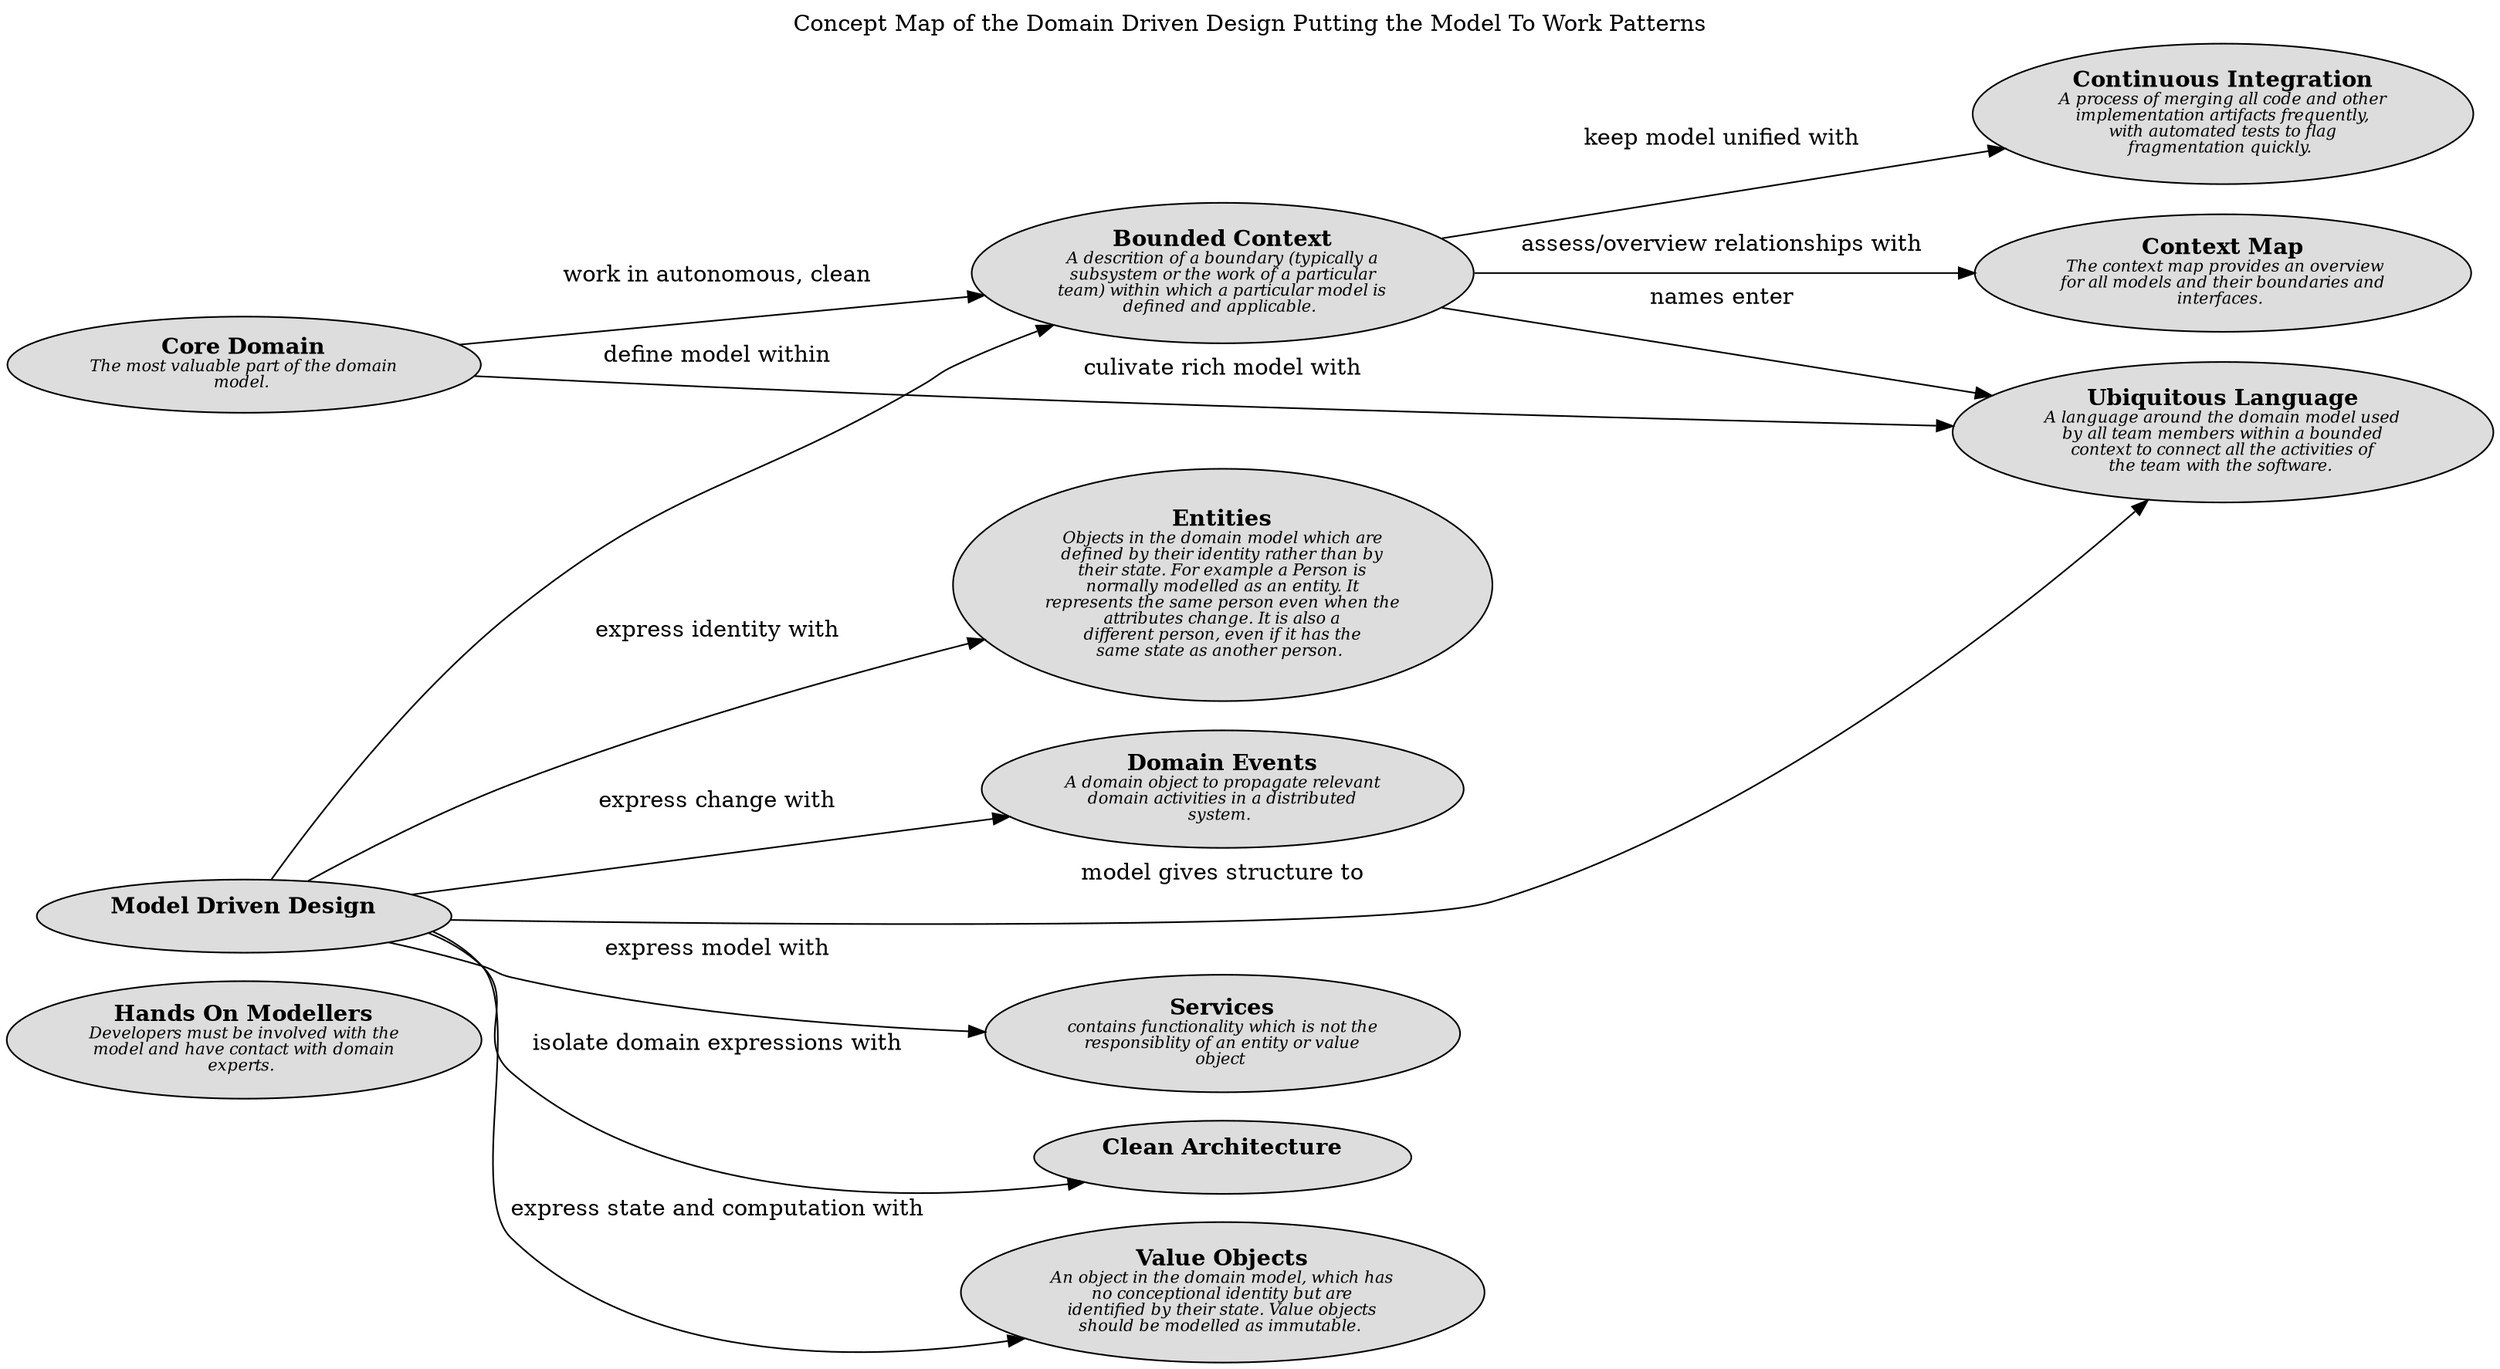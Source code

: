 digraph "Concept Map of the Domain Driven Design Putting the Model To Work Patterns" {
  labelloc= "t"
  label="Concept Map of the Domain Driven Design Putting the Model To Work Patterns"
  rankdir="LR"

  layout=dot
software_development_domain_driven_design_modelling__c_hands_on_modellers [shape=ellipse style=filled fillcolor="#dddddd" label=<<B>Hands On Modellers</B><BR/><FONT POINT-SIZE="10"><I>Developers must be involved with the<BR/>model and have contact with domain<BR/>experts. </I></FONT>>]
software_development_domain_driven_design_building_blocks__c_value_objects [shape=ellipse style=filled fillcolor="#dddddd" label=<<B>Value Objects</B><BR/><FONT POINT-SIZE="10"><I>An object in the domain model, which has<BR/>no conceptional identity but are<BR/>identified by their state. Value objects<BR/>should be modelled as immutable. </I></FONT>>]
software_development_domain_driven_design_modelling__c_bounded_context [shape=ellipse style=filled fillcolor="#dddddd" label=<<B>Bounded Context</B><BR/><FONT POINT-SIZE="10"><I>A descrition of a boundary (typically a<BR/>subsystem or the work of a particular<BR/>team) within which a particular model is<BR/>defined and applicable. </I></FONT>>]
software_development_domain_driven_design_modelling__c_model_driven_design [shape=ellipse style=filled fillcolor="#dddddd" label=<<B>Model Driven Design</B><BR/><FONT POINT-SIZE="10"><I> </I></FONT>>]
software_development_domain_driven_design_modelling__c_ubiquitous_language [shape=ellipse style=filled fillcolor="#dddddd" label=<<B>Ubiquitous Language</B><BR/><FONT POINT-SIZE="10"><I>A language around the domain model used<BR/>by all team members within a bounded<BR/>context to connect all the activities of<BR/>the team with the software. </I></FONT>>]
software_development_domain_driven_design_building_blocks__c_services [shape=ellipse style=filled fillcolor="#dddddd" label=<<B>Services</B><BR/><FONT POINT-SIZE="10"><I>contains functionality which is not the<BR/>responsiblity of an entity or value<BR/>object </I></FONT>>]
software_development_domain_driven_design__c_clean_architecture [shape=ellipse style=filled fillcolor="#dddddd" label=<<B>Clean Architecture</B><BR/><FONT POINT-SIZE="10"><I> </I></FONT>>]
software_development_domain_driven_design_modelling__c_continuous_integration [shape=ellipse style=filled fillcolor="#dddddd" label=<<B>Continuous Integration</B><BR/><FONT POINT-SIZE="10"><I>A process of merging all code and other<BR/>implementation artifacts frequently,<BR/>with automated tests to flag<BR/>fragmentation quickly. </I></FONT>>]
software_development_domain_driven_design_building_blocks__c_entities [shape=ellipse style=filled fillcolor="#dddddd" label=<<B>Entities</B><BR/><FONT POINT-SIZE="10"><I>Objects in the domain model which are<BR/>defined by their identity rather than by<BR/>their state. For example a Person is<BR/>normally modelled as an entity. It<BR/>represents the same person even when the<BR/>attributes change. It is also a<BR/>different person, even if it has the<BR/>same state as another person. </I></FONT>>]
software_development_domain_driven_design_building_blocks__c_domain_events [shape=ellipse style=filled fillcolor="#dddddd" label=<<B>Domain Events</B><BR/><FONT POINT-SIZE="10"><I>A domain object to propagate relevant<BR/>domain activities in a distributed<BR/>system. </I></FONT>>]
software_development_domain_driven_design_distillation__c_core_domain [shape=ellipse style=filled fillcolor="#dddddd" label=<<B>Core Domain</B><BR/><FONT POINT-SIZE="10"><I>The most valuable part of the domain<BR/>model. </I></FONT>>]
software_development_domain_driven_design_context_mapping__c_context_map [shape=ellipse style=filled fillcolor="#dddddd" label=<<B>Context Map</B><BR/><FONT POINT-SIZE="10"><I> The context map provides an overview<BR/>for all models and their boundaries and<BR/>interfaces. </I></FONT>>]
 
software_development_domain_driven_design_distillation__c_core_domain -> software_development_domain_driven_design_modelling__c_bounded_context [label=<work in autonomous, clean<BR/><FONT POINT-SIZE="10"><I> </I></FONT>>]
software_development_domain_driven_design_modelling__c_model_driven_design -> software_development_domain_driven_design_modelling__c_bounded_context [label=<define model within<BR/><FONT POINT-SIZE="10"><I> </I></FONT>>]
software_development_domain_driven_design_modelling__c_model_driven_design -> software_development_domain_driven_design_building_blocks__c_domain_events [label=<express change with<BR/><FONT POINT-SIZE="10"><I> </I></FONT>>]
software_development_domain_driven_design_distillation__c_core_domain -> software_development_domain_driven_design_modelling__c_ubiquitous_language [label=<culivate rich model with<BR/><FONT POINT-SIZE="10"><I> </I></FONT>>]
software_development_domain_driven_design_modelling__c_model_driven_design -> software_development_domain_driven_design_modelling__c_ubiquitous_language [label=<model gives structure to<BR/><FONT POINT-SIZE="10"><I> </I></FONT>>]
software_development_domain_driven_design_modelling__c_bounded_context -> software_development_domain_driven_design_modelling__c_ubiquitous_language [label=<names enter<BR/><FONT POINT-SIZE="10"><I> </I></FONT>>]
software_development_domain_driven_design_modelling__c_bounded_context -> software_development_domain_driven_design_context_mapping__c_context_map [label=<assess/overview relationships with<BR/><FONT POINT-SIZE="10"><I> </I></FONT>>]
software_development_domain_driven_design_modelling__c_model_driven_design -> software_development_domain_driven_design_building_blocks__c_services [label=<express model with<BR/><FONT POINT-SIZE="10"><I> </I></FONT>>]
software_development_domain_driven_design_modelling__c_model_driven_design -> software_development_domain_driven_design_building_blocks__c_value_objects [label=<express state and computation with<BR/><FONT POINT-SIZE="10"><I> </I></FONT>>]
software_development_domain_driven_design_modelling__c_model_driven_design -> software_development_domain_driven_design__c_clean_architecture [label=<isolate domain expressions with<BR/><FONT POINT-SIZE="10"><I> </I></FONT>>]
software_development_domain_driven_design_modelling__c_bounded_context -> software_development_domain_driven_design_modelling__c_continuous_integration [label=<keep model unified with<BR/><FONT POINT-SIZE="10"><I> </I></FONT>>]
software_development_domain_driven_design_modelling__c_model_driven_design -> software_development_domain_driven_design_building_blocks__c_entities [label=<express identity with<BR/><FONT POINT-SIZE="10"><I> </I></FONT>>]
 
}

// (generated by Overarch with template views/view.dot.cmb)
